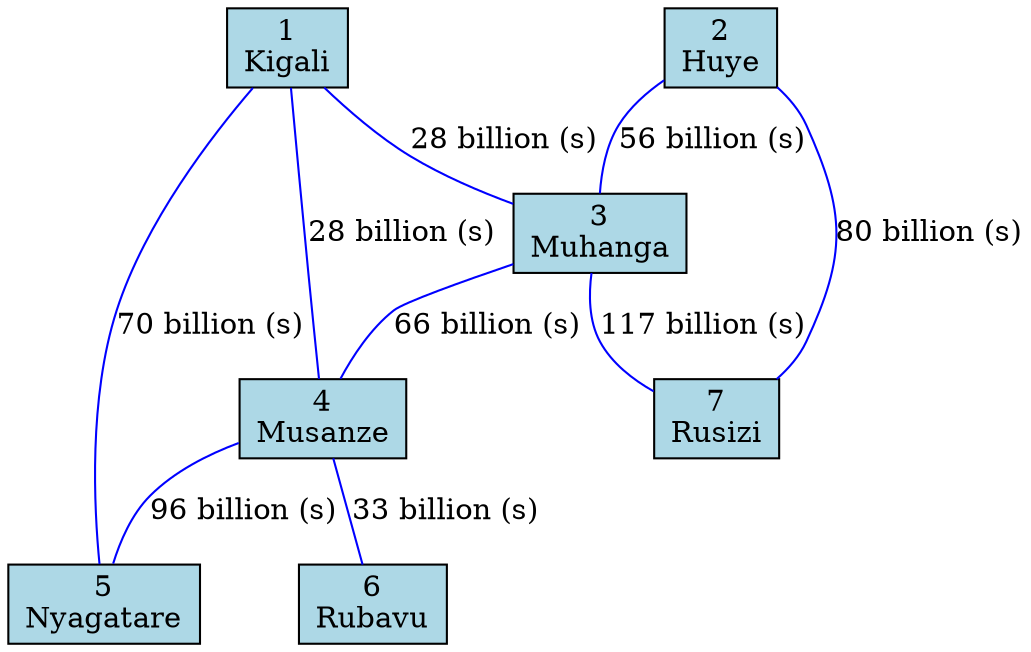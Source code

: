 graph cityNetwork {
  node [shape=box, style=filled, fillcolor=lightblue];
  edge [color=blue];
  "1" [label="1\nKigali"];
  "2" [label="2\nHuye"];
  "3" [label="3\nMuhanga"];
  "4" [label="4\nMusanze"];
  "5" [label="5\nNyagatare"];
  "6" [label="6\nRubavu"];
  "7" [label="7\nRusizi"];
  "1" -- "4" [label="28 billion (s)"];
  "1" -- "5" [label="70 billion (s)"];
  "1" -- "3" [label="28 billion (s)"];
  "2" -- "3" [label="56 billion (s)"];
  "2" -- "7" [label="80 billion (s)"];
  "3" -- "7" [label="117 billion (s)"];
  "3" -- "4" [label="66 billion (s)"];
  "4" -- "6" [label="33 billion (s)"];
  "4" -- "5" [label="96 billion (s)"];
}
